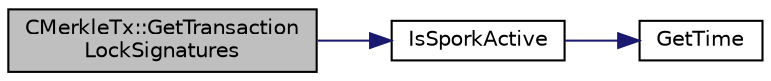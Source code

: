 digraph "CMerkleTx::GetTransactionLockSignatures"
{
  edge [fontname="Helvetica",fontsize="10",labelfontname="Helvetica",labelfontsize="10"];
  node [fontname="Helvetica",fontsize="10",shape=record];
  rankdir="LR";
  Node343 [label="CMerkleTx::GetTransaction\lLockSignatures",height=0.2,width=0.4,color="black", fillcolor="grey75", style="filled", fontcolor="black"];
  Node343 -> Node344 [color="midnightblue",fontsize="10",style="solid",fontname="Helvetica"];
  Node344 [label="IsSporkActive",height=0.2,width=0.4,color="black", fillcolor="white", style="filled",URL="$df/d0d/spork_8cpp.html#a3305663176e21e81c80dc951a7f8ea5e"];
  Node344 -> Node345 [color="midnightblue",fontsize="10",style="solid",fontname="Helvetica"];
  Node345 [label="GetTime",height=0.2,width=0.4,color="black", fillcolor="white", style="filled",URL="$df/d2d/util_8cpp.html#a46fac5fba8ba905b5f9acb364f5d8c6f"];
}
